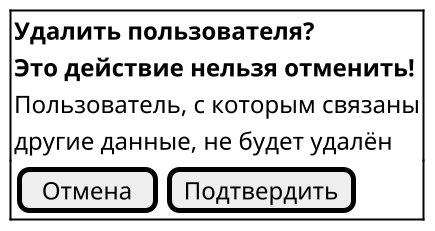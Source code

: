 @startsalt

scale 2

{+

{ 
    <b>Удалить пользователя?
    <b>Это действие нельзя отменить!
    Пользователь, с которым связаны 
    другие данные, не будет удалён
}
{ [ Отмена ] | [Подтвердить] }

}

@endsalt
